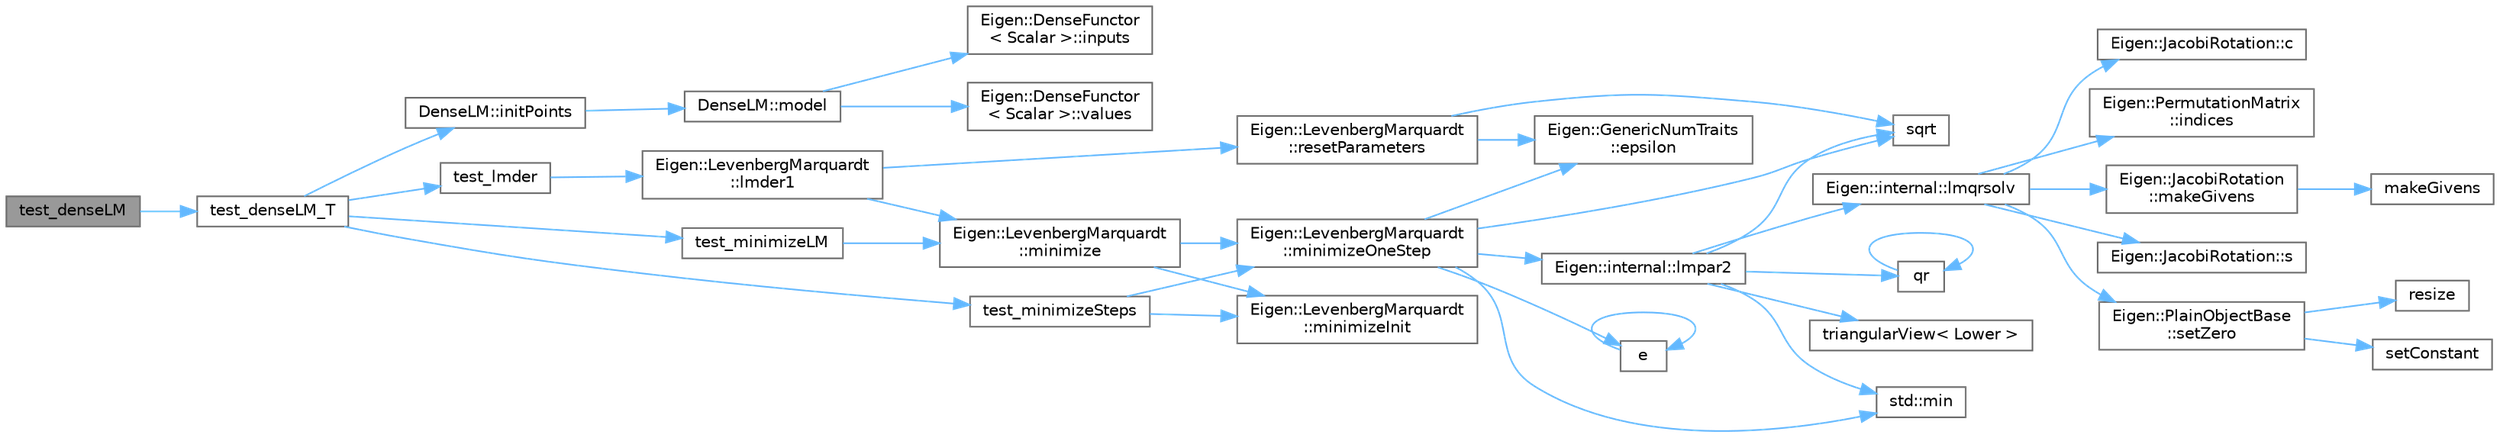 digraph "test_denseLM"
{
 // LATEX_PDF_SIZE
  bgcolor="transparent";
  edge [fontname=Helvetica,fontsize=10,labelfontname=Helvetica,labelfontsize=10];
  node [fontname=Helvetica,fontsize=10,shape=box,height=0.2,width=0.4];
  rankdir="LR";
  Node1 [id="Node000001",label="test_denseLM",height=0.2,width=0.4,color="gray40", fillcolor="grey60", style="filled", fontcolor="black",tooltip=" "];
  Node1 -> Node2 [id="edge1_Node000001_Node000002",color="steelblue1",style="solid",tooltip=" "];
  Node2 [id="Node000002",label="test_denseLM_T",height=0.2,width=0.4,color="grey40", fillcolor="white", style="filled",URL="$dense_l_m_8cpp.html#a074d14838d2f3870982feacbf1657d71",tooltip=" "];
  Node2 -> Node3 [id="edge2_Node000002_Node000003",color="steelblue1",style="solid",tooltip=" "];
  Node3 [id="Node000003",label="DenseLM::initPoints",height=0.2,width=0.4,color="grey40", fillcolor="white", style="filled",URL="$struct_dense_l_m.html#af20260760bea16b0e6fff258feedf0dd",tooltip=" "];
  Node3 -> Node4 [id="edge3_Node000003_Node000004",color="steelblue1",style="solid",tooltip=" "];
  Node4 [id="Node000004",label="DenseLM::model",height=0.2,width=0.4,color="grey40", fillcolor="white", style="filled",URL="$struct_dense_l_m.html#a89459c16a26db0b6bea4483cdeb9c53f",tooltip=" "];
  Node4 -> Node5 [id="edge4_Node000004_Node000005",color="steelblue1",style="solid",tooltip=" "];
  Node5 [id="Node000005",label="Eigen::DenseFunctor\l\< Scalar \>::inputs",height=0.2,width=0.4,color="grey40", fillcolor="white", style="filled",URL="$struct_eigen_1_1_dense_functor.html#a3c626c07d04c37694defc84b37685c31",tooltip=" "];
  Node4 -> Node6 [id="edge5_Node000004_Node000006",color="steelblue1",style="solid",tooltip=" "];
  Node6 [id="Node000006",label="Eigen::DenseFunctor\l\< Scalar \>::values",height=0.2,width=0.4,color="grey40", fillcolor="white", style="filled",URL="$struct_eigen_1_1_dense_functor.html#aec9ab249752ab792cba7d202295e786d",tooltip=" "];
  Node2 -> Node7 [id="edge6_Node000002_Node000007",color="steelblue1",style="solid",tooltip=" "];
  Node7 [id="Node000007",label="test_lmder",height=0.2,width=0.4,color="grey40", fillcolor="white", style="filled",URL="$dense_l_m_8cpp.html#a32c3da11755c41cdd29a84b5de8dc671",tooltip=" "];
  Node7 -> Node8 [id="edge7_Node000007_Node000008",color="steelblue1",style="solid",tooltip=" "];
  Node8 [id="Node000008",label="Eigen::LevenbergMarquardt\l::lmder1",height=0.2,width=0.4,color="grey40", fillcolor="white", style="filled",URL="$class_eigen_1_1_levenberg_marquardt.html#a88cddb5e5cabffcf7a00f1c303e37652",tooltip=" "];
  Node8 -> Node9 [id="edge8_Node000008_Node000009",color="steelblue1",style="solid",tooltip=" "];
  Node9 [id="Node000009",label="Eigen::LevenbergMarquardt\l::minimize",height=0.2,width=0.4,color="grey40", fillcolor="white", style="filled",URL="$class_eigen_1_1_levenberg_marquardt.html#a5c1ef387601af15f7d2474165bb82865",tooltip=" "];
  Node9 -> Node10 [id="edge9_Node000009_Node000010",color="steelblue1",style="solid",tooltip=" "];
  Node10 [id="Node000010",label="Eigen::LevenbergMarquardt\l::minimizeInit",height=0.2,width=0.4,color="grey40", fillcolor="white", style="filled",URL="$class_eigen_1_1_levenberg_marquardt.html#ad1b2467f6143a874e023416db0832810",tooltip=" "];
  Node9 -> Node11 [id="edge10_Node000009_Node000011",color="steelblue1",style="solid",tooltip=" "];
  Node11 [id="Node000011",label="Eigen::LevenbergMarquardt\l::minimizeOneStep",height=0.2,width=0.4,color="grey40", fillcolor="white", style="filled",URL="$class_eigen_1_1_levenberg_marquardt.html#a1347316132f0bd7bf2541788d9e12637",tooltip=" "];
  Node11 -> Node12 [id="edge11_Node000011_Node000012",color="steelblue1",style="solid",tooltip=" "];
  Node12 [id="Node000012",label="e",height=0.2,width=0.4,color="grey40", fillcolor="white", style="filled",URL="$_cwise__array__power__array_8cpp.html#a9cb86ff854760bf91a154f2724a9101d",tooltip=" "];
  Node12 -> Node12 [id="edge12_Node000012_Node000012",color="steelblue1",style="solid",tooltip=" "];
  Node11 -> Node13 [id="edge13_Node000011_Node000013",color="steelblue1",style="solid",tooltip=" "];
  Node13 [id="Node000013",label="Eigen::GenericNumTraits\l::epsilon",height=0.2,width=0.4,color="grey40", fillcolor="white", style="filled",URL="$struct_eigen_1_1_generic_num_traits.html#aadcf7fa75b2bc9a0e461a3b851d836a7",tooltip=" "];
  Node11 -> Node14 [id="edge14_Node000011_Node000014",color="steelblue1",style="solid",tooltip=" "];
  Node14 [id="Node000014",label="Eigen::internal::lmpar2",height=0.2,width=0.4,color="grey40", fillcolor="white", style="filled",URL="$namespace_eigen_1_1internal.html#aba45e9db6efca39c2cd2ed9ea8911acf",tooltip=" "];
  Node14 -> Node15 [id="edge15_Node000014_Node000015",color="steelblue1",style="solid",tooltip=" "];
  Node15 [id="Node000015",label="Eigen::internal::lmqrsolv",height=0.2,width=0.4,color="grey40", fillcolor="white", style="filled",URL="$namespace_eigen_1_1internal.html#ab6f7b3c81c7f67d6d9e6f01a51c70da9",tooltip=" "];
  Node15 -> Node16 [id="edge16_Node000015_Node000016",color="steelblue1",style="solid",tooltip=" "];
  Node16 [id="Node000016",label="Eigen::JacobiRotation::c",height=0.2,width=0.4,color="grey40", fillcolor="white", style="filled",URL="$class_eigen_1_1_jacobi_rotation.html#a80c1093ffb0f0d595796c8dcb1c2176e",tooltip=" "];
  Node15 -> Node17 [id="edge17_Node000015_Node000017",color="steelblue1",style="solid",tooltip=" "];
  Node17 [id="Node000017",label="Eigen::PermutationMatrix\l::indices",height=0.2,width=0.4,color="grey40", fillcolor="white", style="filled",URL="$class_eigen_1_1_permutation_matrix.html#a9a2ae1608cc19e77e77863fce02f9066",tooltip=" "];
  Node15 -> Node18 [id="edge18_Node000015_Node000018",color="steelblue1",style="solid",tooltip=" "];
  Node18 [id="Node000018",label="Eigen::JacobiRotation\l::makeGivens",height=0.2,width=0.4,color="grey40", fillcolor="white", style="filled",URL="$class_eigen_1_1_jacobi_rotation.html#adb5bcb0d28a95e39ca31c2c17e866092",tooltip=" "];
  Node18 -> Node19 [id="edge19_Node000018_Node000019",color="steelblue1",style="solid",tooltip=" "];
  Node19 [id="Node000019",label="makeGivens",height=0.2,width=0.4,color="grey40", fillcolor="white", style="filled",URL="$_jacobi__make_givens_8cpp.html#a0aa5183a6b3e0f2ce0c01542d20c4d69",tooltip=" "];
  Node15 -> Node20 [id="edge20_Node000015_Node000020",color="steelblue1",style="solid",tooltip=" "];
  Node20 [id="Node000020",label="Eigen::JacobiRotation::s",height=0.2,width=0.4,color="grey40", fillcolor="white", style="filled",URL="$class_eigen_1_1_jacobi_rotation.html#a4d6694475f3ee8f34795c4a8042d987f",tooltip=" "];
  Node15 -> Node21 [id="edge21_Node000015_Node000021",color="steelblue1",style="solid",tooltip=" "];
  Node21 [id="Node000021",label="Eigen::PlainObjectBase\l::setZero",height=0.2,width=0.4,color="grey40", fillcolor="white", style="filled",URL="$class_eigen_1_1_plain_object_base.html#ac21ad5f989f320e46958b75ac8d9a1da",tooltip=" "];
  Node21 -> Node22 [id="edge22_Node000021_Node000022",color="steelblue1",style="solid",tooltip=" "];
  Node22 [id="Node000022",label="resize",height=0.2,width=0.4,color="grey40", fillcolor="white", style="filled",URL="$_matrix__resize__int_8cpp.html#a768dd1b4259f262bcd4cab5e61afcea1",tooltip=" "];
  Node21 -> Node23 [id="edge23_Node000021_Node000023",color="steelblue1",style="solid",tooltip=" "];
  Node23 [id="Node000023",label="setConstant",height=0.2,width=0.4,color="grey40", fillcolor="white", style="filled",URL="$_matrix__set_constant__int_8cpp.html#a76d9bdf892e002d33c2bbf3c5bf8ca5b",tooltip=" "];
  Node14 -> Node24 [id="edge24_Node000014_Node000024",color="steelblue1",style="solid",tooltip=" "];
  Node24 [id="Node000024",label="std::min",height=0.2,width=0.4,color="grey40", fillcolor="white", style="filled",URL="$namespacestd.html#ac7b9885417769949d76890454b6d072e",tooltip=" "];
  Node14 -> Node25 [id="edge25_Node000014_Node000025",color="steelblue1",style="solid",tooltip=" "];
  Node25 [id="Node000025",label="qr",height=0.2,width=0.4,color="grey40", fillcolor="white", style="filled",URL="$_householder_q_r__householder_q_8cpp.html#ab766ef1a187400b0619104b16613d3cf",tooltip=" "];
  Node25 -> Node25 [id="edge26_Node000025_Node000025",color="steelblue1",style="solid",tooltip=" "];
  Node14 -> Node26 [id="edge27_Node000014_Node000026",color="steelblue1",style="solid",tooltip=" "];
  Node26 [id="Node000026",label="sqrt",height=0.2,width=0.4,color="grey40", fillcolor="white", style="filled",URL="$_array_cwise_unary_ops_8h.html#a656b9217a2fcb6de59dc8d1eb3079cc7",tooltip=" "];
  Node14 -> Node27 [id="edge28_Node000014_Node000027",color="steelblue1",style="solid",tooltip=" "];
  Node27 [id="Node000027",label="triangularView\< Lower \>",height=0.2,width=0.4,color="grey40", fillcolor="white", style="filled",URL="$eigen-3_83_87_2lapack_2cholesky_8cpp.html#accba35e157cff07f839ca4634f76c472",tooltip=" "];
  Node11 -> Node24 [id="edge29_Node000011_Node000024",color="steelblue1",style="solid",tooltip=" "];
  Node11 -> Node26 [id="edge30_Node000011_Node000026",color="steelblue1",style="solid",tooltip=" "];
  Node8 -> Node28 [id="edge31_Node000008_Node000028",color="steelblue1",style="solid",tooltip=" "];
  Node28 [id="Node000028",label="Eigen::LevenbergMarquardt\l::resetParameters",height=0.2,width=0.4,color="grey40", fillcolor="white", style="filled",URL="$class_eigen_1_1_levenberg_marquardt.html#a16172a2048058ea0a908213a7b0f8971",tooltip=" "];
  Node28 -> Node13 [id="edge32_Node000028_Node000013",color="steelblue1",style="solid",tooltip=" "];
  Node28 -> Node26 [id="edge33_Node000028_Node000026",color="steelblue1",style="solid",tooltip=" "];
  Node2 -> Node29 [id="edge34_Node000002_Node000029",color="steelblue1",style="solid",tooltip=" "];
  Node29 [id="Node000029",label="test_minimizeLM",height=0.2,width=0.4,color="grey40", fillcolor="white", style="filled",URL="$dense_l_m_8cpp.html#aceb0d5cf8f2c0e2c1d20b3d78fe4b1ff",tooltip=" "];
  Node29 -> Node9 [id="edge35_Node000029_Node000009",color="steelblue1",style="solid",tooltip=" "];
  Node2 -> Node30 [id="edge36_Node000002_Node000030",color="steelblue1",style="solid",tooltip=" "];
  Node30 [id="Node000030",label="test_minimizeSteps",height=0.2,width=0.4,color="grey40", fillcolor="white", style="filled",URL="$dense_l_m_8cpp.html#a6ed5f0b92b25beb947d4dfc4d5870de1",tooltip=" "];
  Node30 -> Node10 [id="edge37_Node000030_Node000010",color="steelblue1",style="solid",tooltip=" "];
  Node30 -> Node11 [id="edge38_Node000030_Node000011",color="steelblue1",style="solid",tooltip=" "];
}
